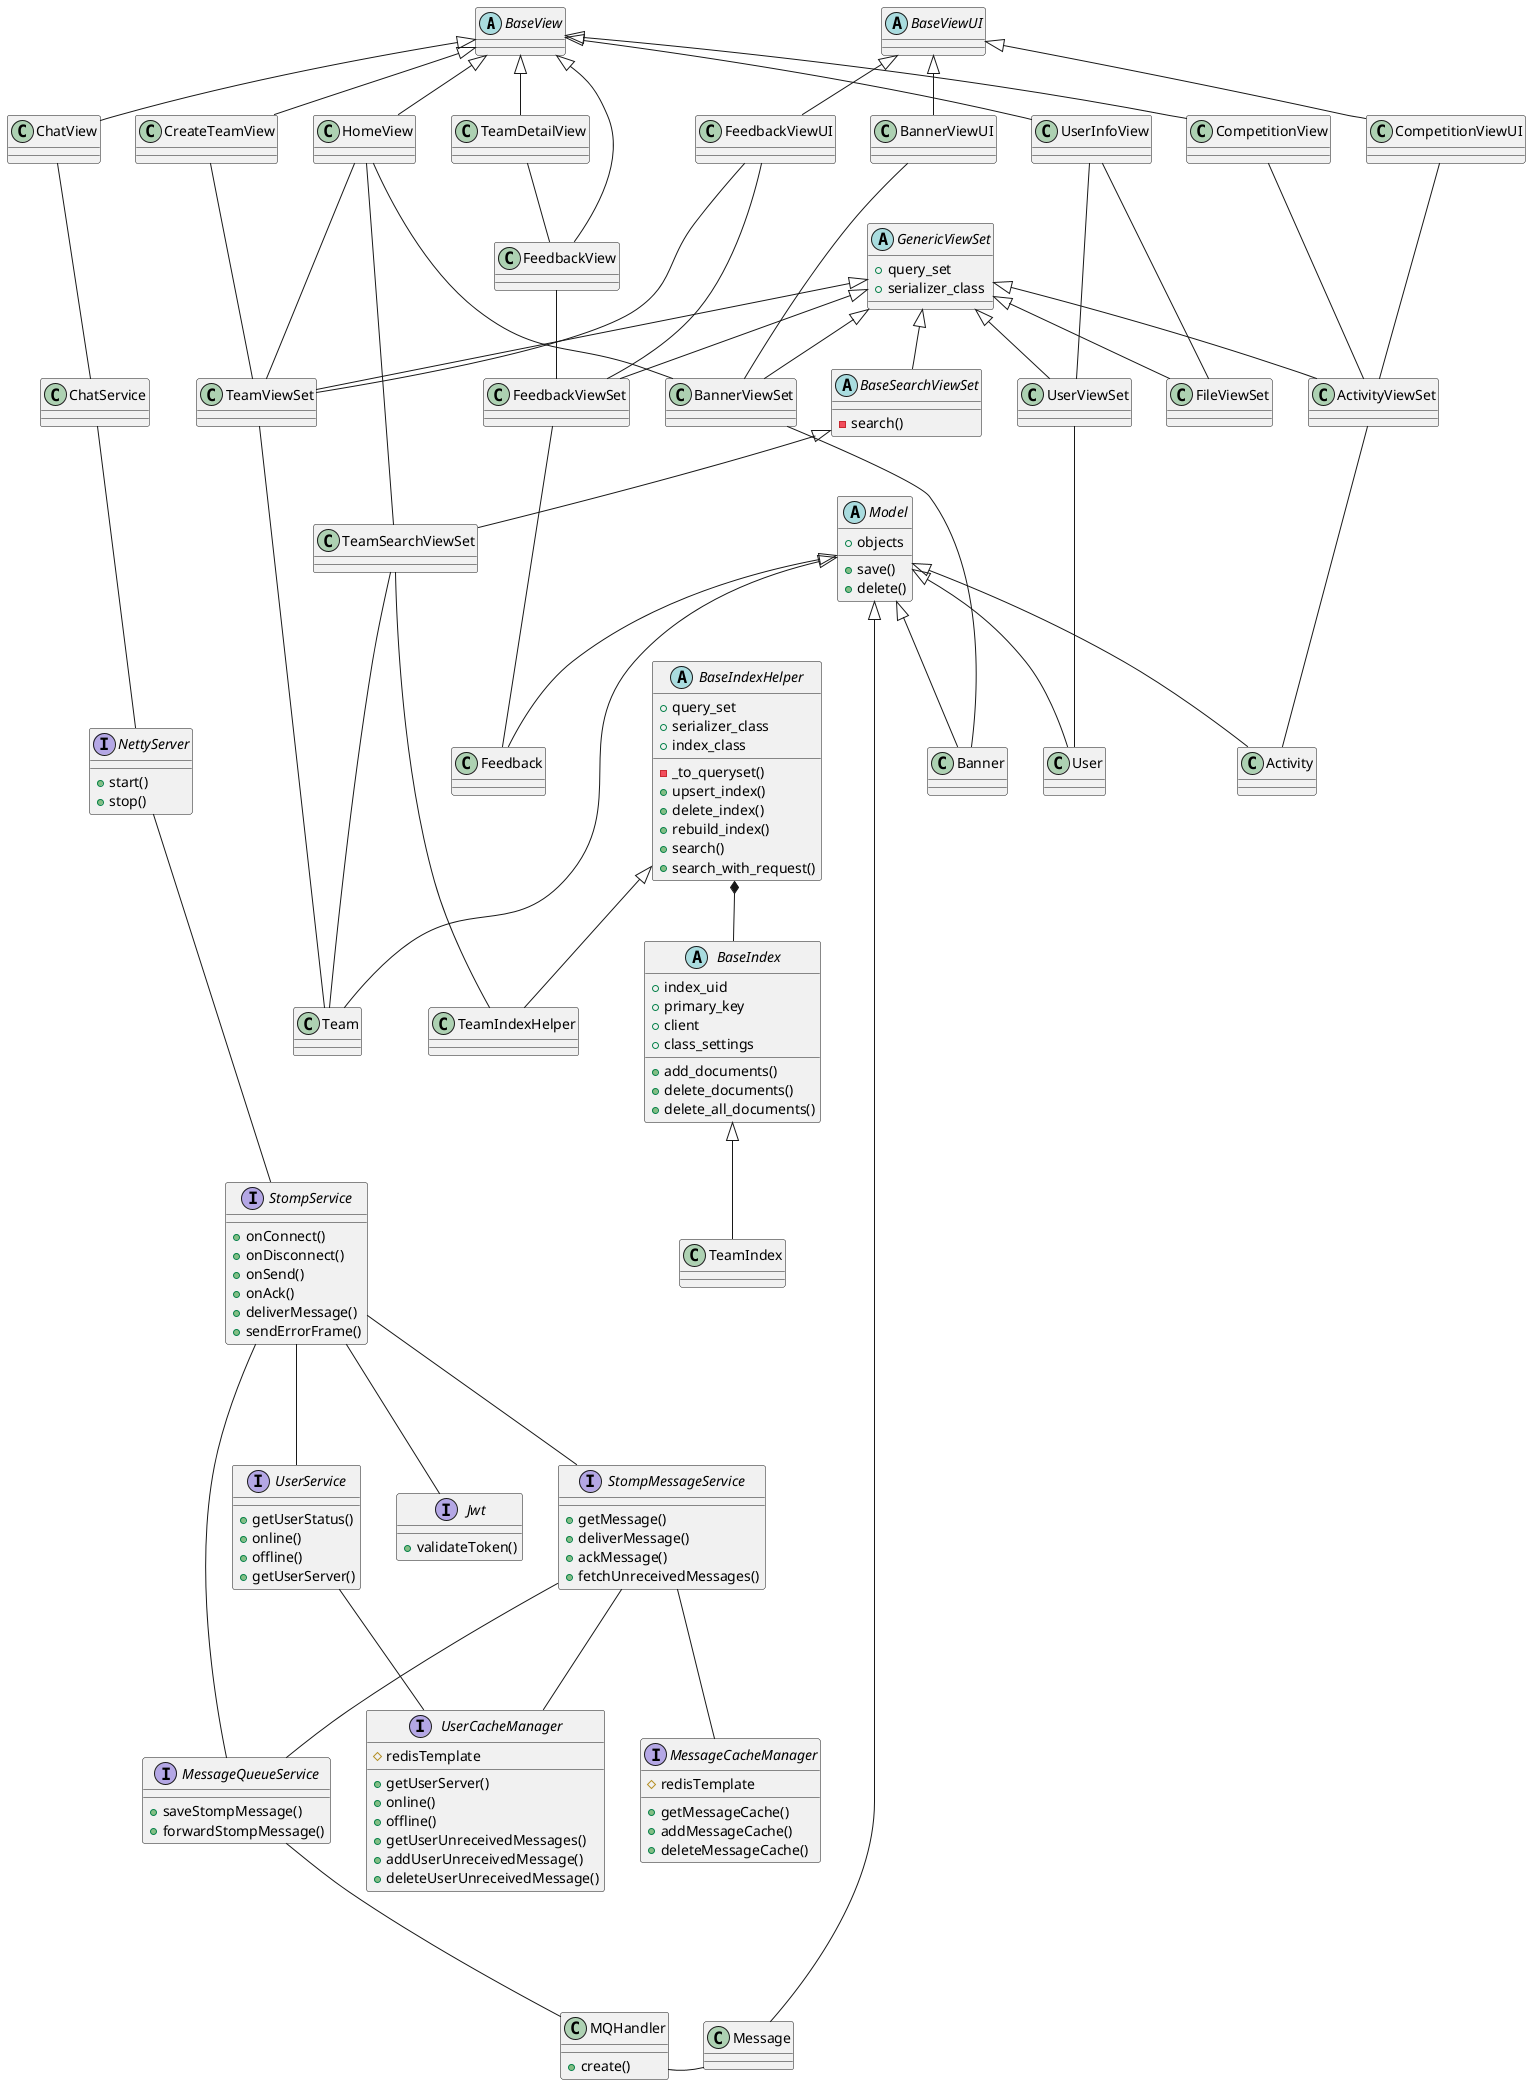 @startuml

'----------Abstract---------

abstract class BaseView
abstract class BaseViewUI

abstract class Model {
    + objects
    + save()
    + delete()
}

abstract class BaseIndexHelper {
    + query_set
    + serializer_class
    + index_class
    - _to_queryset()
    + upsert_index()
    + delete_index()
    + rebuild_index()
    + search()
    + search_with_request()
}

abstract class BaseIndex {
    + index_uid
    + primary_key
    + client
    + class_settings
    + add_documents()
    + delete_documents()
    + delete_all_documents()
}

BaseIndexHelper *-- BaseIndex

abstract class GenericViewSet {
    + query_set
    + serializer_class
}

abstract class BaseSearchViewSet extends GenericViewSet {
    - search()
}

'----------查询招募信息---------

class HomeView extends BaseView
class Team extends Model
class TeamViewSet extends GenericViewSet
class TeamSearchViewSet extends BaseSearchViewSet
class TeamIndex extends BaseIndex
class TeamIndexHelper extends BaseIndexHelper

HomeView --- TeamSearchViewSet
TeamSearchViewSet --- TeamIndexHelper
TeamSearchViewSet --- Team

HomeView --- TeamViewSet
TeamViewSet --- Team


'----------发布招募信息---------

class CreateTeamView extends BaseView

CreateTeamView --- TeamViewSet

'----------查询比赛信息---------

class CompetitionView extends BaseView
class ActivityViewSet extends GenericViewSet
class Activity extends Model

CompetitionView --- ActivityViewSet
ActivityViewSet --- Activity

'----------举报招募信息---------

class TeamDetailView extends BaseView
class FeedbackView extends BaseView
class FeedbackViewSet extends GenericViewSet
class Feedback extends Model

TeamDetailView -- FeedbackView
FeedbackView -- FeedbackViewSet
FeedbackViewSet -- Feedback

'----------设置个人信息---------

class UserInfoView extends BaseView
class UserViewSet extends GenericViewSet
class User extends Model

UserInfoView -- UserViewSet
UserViewSet -- User

'----------上传文件---------

class FileViewSet extends GenericViewSet

UserInfoView --- FileViewSet

'----------即时通信---------

class ChatView extends BaseView

class ChatService

interface MessageCacheManager {
    # redisTemplate
    + getMessageCache()
    + addMessageCache()
    + deleteMessageCache()
}

interface UserCacheManager {
    # redisTemplate
    + getUserServer()
    + online()
    + offline()
    + getUserUnreceivedMessages()
    + addUserUnreceivedMessage()
    + deleteUserUnreceivedMessage()
}

interface MessageQueueService {
    + saveStompMessage()
    + forwardStompMessage()
}

interface StompMessageService {
    + getMessage()
    + deliverMessage()
    + ackMessage()
    + fetchUnreceivedMessages()
}

interface StompService {
    + onConnect()
    + onDisconnect()
    + onSend()
    + onAck()
    + deliverMessage()
    + sendErrorFrame()
}

interface UserService {
    + getUserStatus()
    + online()
    + offline()
    + getUserServer()
}

interface NettyServer {
    + start()
    + stop()
}

interface Jwt {
    + validateToken()
}

class MQHandler {
    + create()
}

class Message extends Model

ChatView --- ChatService
ChatService --- NettyServer
NettyServer --- StompService
StompService --- Jwt
StompService --- UserService
StompService --- StompMessageService
UserService --- UserCacheManager
StompMessageService --- UserCacheManager
StompMessageService --- MessageCacheManager

StompService --- MessageQueueService
StompMessageService --- MessageQueueService

MessageQueueService --- MQHandler
MQHandler --- Message

Message -[hidden]> MQHandler


'----------查看轮播图---------

class BannerViewSet extends GenericViewSet
class Banner extends Model

HomeView --- BannerViewSet
BannerViewSet --- Banner

'----------处理举报信息---------

class FeedbackViewUI extends BaseViewUI

FeedbackViewUI --- FeedbackViewSet
FeedbackViewUI --- TeamViewSet

'----------管理比赛信息---------

class CompetitionViewUI extends BaseViewUI

CompetitionViewUI --- ActivityViewSet

'----------管理轮播图---------

class BannerViewUI extends BaseViewUI

BannerViewUI --- BannerViewSet

@enduml
